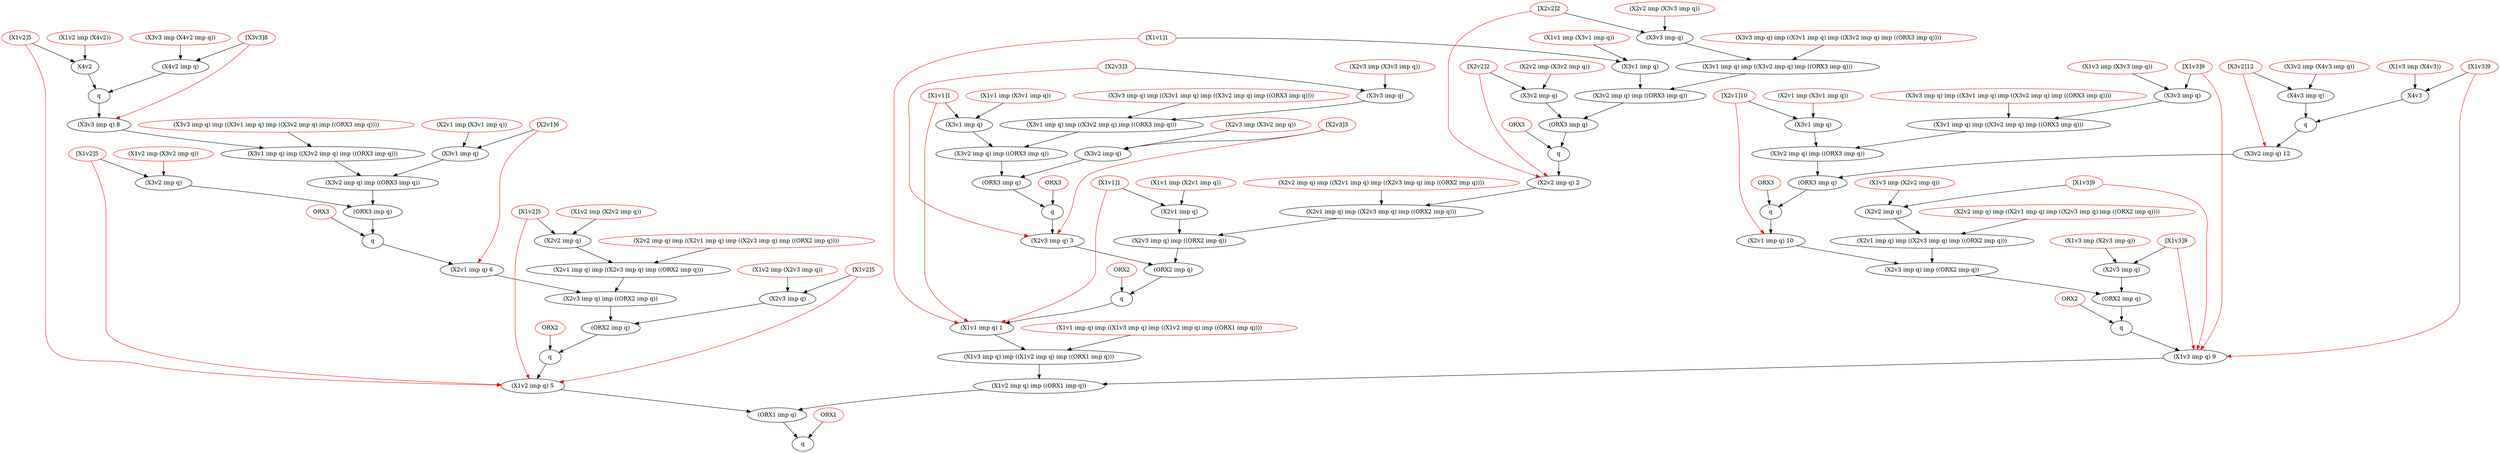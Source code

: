 digraph ArvoreProvaPetersen {
1 [color=red, label="[X1v1]1"];
2 [color=red, label="(X1v1 imp (X2v1 imp q))"];
3 [label="(X2v1 imp q)"];
1 -> 3;
2 -> 3;
5 [color=red, label="[X1v1]1"];
6 [color=red, label="(X1v1 imp (X3v1 imp q))"];
7 [label="(X3v1 imp q)"];
5 -> 7;
6 -> 7;
9 [color=red, label="[X2v2]2"];
10 [color=red, label="(X2v2 imp (X3v2 imp q))"];
11 [label="(X3v2 imp q)"];
9 -> 11;
10 -> 11;
13 [color=red, label="[X2v2]2"];
14 [color=red, label="(X2v2 imp (X3v3 imp q))"];
15 [label="(X3v3 imp q)"];
13 -> 15;
14 -> 15;
16 [label="(ORX3 imp q)"];
17 -> 16;
11 -> 16;
17 [label="(X3v2 imp q) imp ((ORX3 imp q))"];
17 [label="(X3v2 imp q) imp ((ORX3 imp q))"];
18 -> 17;
7 -> 17;
18 [label="(X3v1 imp q) imp ((X3v2 imp q) imp ((ORX3 imp q)))"];
18 [label="(X3v1 imp q) imp ((X3v2 imp q) imp ((ORX3 imp q)))"];
19 [color=red, label="(X3v3 imp q) imp ((X3v1 imp q) imp ((X3v2 imp q) imp ((ORX3 imp q))))"];
19 -> 18;
15 -> 18;
20 [color=red, label=ORX3];
21 [label=q];
20 -> 21;
16 -> 21;
22 [label="(X2v2 imp q) 2"];
21 -> 22;
23 [color=red, label="[X1v1]1"];
24 [color=red, label="(X1v1 imp (X3v1 imp q))"];
25 [label="(X3v1 imp q)"];
23 -> 25;
24 -> 25;
27 [color=red, label="[X2v3]3"];
28 [color=red, label="(X2v3 imp (X3v2 imp q))"];
29 [label="(X3v2 imp q)"];
27 -> 29;
28 -> 29;
30 [color=red, label="[X2v3]3"];
31 [color=red, label="(X2v3 imp (X3v3 imp q))"];
32 [label="(X3v3 imp q)"];
30 -> 32;
31 -> 32;
34 [label="(ORX3 imp q)"];
35 -> 34;
29 -> 34;
35 [label="(X3v2 imp q) imp ((ORX3 imp q))"];
35 [label="(X3v2 imp q) imp ((ORX3 imp q))"];
36 -> 35;
25 -> 35;
36 [label="(X3v1 imp q) imp ((X3v2 imp q) imp ((ORX3 imp q)))"];
36 [label="(X3v1 imp q) imp ((X3v2 imp q) imp ((ORX3 imp q)))"];
37 [color=red, label="(X3v3 imp q) imp ((X3v1 imp q) imp ((X3v2 imp q) imp ((ORX3 imp q))))"];
37 -> 36;
32 -> 36;
38 [color=red, label=ORX3];
39 [label=q];
38 -> 39;
34 -> 39;
40 [label="(X2v3 imp q) 3"];
39 -> 40;
41 [label="(ORX2 imp q)"];
42 -> 41;
40 -> 41;
42 [label="(X2v3 imp q) imp ((ORX2 imp q))"];
42 [label="(X2v3 imp q) imp ((ORX2 imp q))"];
43 -> 42;
3 -> 42;
43 [label="(X2v1 imp q) imp ((X2v3 imp q) imp ((ORX2 imp q)))"];
43 [label="(X2v1 imp q) imp ((X2v3 imp q) imp ((ORX2 imp q)))"];
44 [color=red, label="(X2v2 imp q) imp ((X2v1 imp q) imp ((X2v3 imp q) imp ((ORX2 imp q))))"];
44 -> 43;
22 -> 43;
45 [color=red, label=ORX2];
46 [label=q];
45 -> 46;
41 -> 46;
47 [label="(X1v1 imp q) 1"];
46 -> 47;
48 [color=red, label="[X2v1]6"];
49 [color=red, label="(X2v1 imp (X3v1 imp q))"];
50 [label="(X3v1 imp q)"];
48 -> 50;
49 -> 50;
52 [color=red, label="[X1v2]5"];
53 [color=red, label="(X1v2 imp (X3v2 imp q))"];
54 [label="(X3v2 imp q)"];
52 -> 54;
53 -> 54;
56 [color=red, label="[X1v2]5"];
57 [color=red, label="(X1v2 imp (X4v2))"];
58 [label=X4v2];
56 -> 58;
57 -> 58;
62 [label=q];
63 [label="(X3v3 imp q) 8"];
61 [label="(X4v2 imp q)"];
59 [color=red, label="[X3v3]8"];
60 [color=red, label="(X3v3 imp (X4v2 imp q))"];
59 -> 61;
60 -> 61;
58 -> 62;
61 -> 62;
62 -> 63;
64 [label="(ORX3 imp q)"];
65 -> 64;
54 -> 64;
65 [label="(X3v2 imp q) imp ((ORX3 imp q))"];
65 [label="(X3v2 imp q) imp ((ORX3 imp q))"];
66 -> 65;
50 -> 65;
66 [label="(X3v1 imp q) imp ((X3v2 imp q) imp ((ORX3 imp q)))"];
66 [label="(X3v1 imp q) imp ((X3v2 imp q) imp ((ORX3 imp q)))"];
67 [color=red, label="(X3v3 imp q) imp ((X3v1 imp q) imp ((X3v2 imp q) imp ((ORX3 imp q))))"];
67 -> 66;
63 -> 66;
68 [color=red, label=ORX3];
69 [label=q];
68 -> 69;
64 -> 69;
70 [label="(X2v1 imp q) 6"];
69 -> 70;
71 [color=red, label="[X1v2]5"];
72 [color=red, label="(X1v2 imp (X2v2 imp q))"];
73 [label="(X2v2 imp q)"];
71 -> 73;
72 -> 73;
75 [color=red, label="[X1v2]5"];
76 [color=red, label="(X1v2 imp (X2v3 imp q))"];
77 [label="(X2v3 imp q)"];
75 -> 77;
76 -> 77;
78 [label="(ORX2 imp q)"];
79 -> 78;
77 -> 78;
79 [label="(X2v3 imp q) imp ((ORX2 imp q))"];
79 [label="(X2v3 imp q) imp ((ORX2 imp q))"];
80 -> 79;
70 -> 79;
80 [label="(X2v1 imp q) imp ((X2v3 imp q) imp ((ORX2 imp q)))"];
80 [label="(X2v1 imp q) imp ((X2v3 imp q) imp ((ORX2 imp q)))"];
81 [color=red, label="(X2v2 imp q) imp ((X2v1 imp q) imp ((X2v3 imp q) imp ((ORX2 imp q))))"];
81 -> 80;
73 -> 80;
82 [color=red, label=ORX2];
83 [label=q];
82 -> 83;
78 -> 83;
84 [label="(X1v2 imp q) 5"];
83 -> 84;
85 [color=red, label="[X2v1]10"];
86 [color=red, label="(X2v1 imp (X3v1 imp q))"];
87 [label="(X3v1 imp q)"];
85 -> 87;
86 -> 87;
89 [color=red, label="[X1v3]9"];
90 [color=red, label="(X1v3 imp (X4v3))"];
91 [label=X4v3];
89 -> 91;
90 -> 91;
95 [label=q];
96 [label="(X3v2 imp q) 12"];
94 [label="(X4v3 imp q)"];
92 [color=red, label="[X3v2]12"];
93 [color=red, label="(X3v2 imp (X4v3 imp q))"];
92 -> 94;
93 -> 94;
91 -> 95;
94 -> 95;
95 -> 96;
97 [color=red, label="[X1v3]9"];
98 [color=red, label="(X1v3 imp (X3v3 imp q))"];
99 [label="(X3v3 imp q)"];
97 -> 99;
98 -> 99;
101 [label="(ORX3 imp q)"];
102 -> 101;
96 -> 101;
102 [label="(X3v2 imp q) imp ((ORX3 imp q))"];
102 [label="(X3v2 imp q) imp ((ORX3 imp q))"];
103 -> 102;
87 -> 102;
103 [label="(X3v1 imp q) imp ((X3v2 imp q) imp ((ORX3 imp q)))"];
103 [label="(X3v1 imp q) imp ((X3v2 imp q) imp ((ORX3 imp q)))"];
104 [color=red, label="(X3v3 imp q) imp ((X3v1 imp q) imp ((X3v2 imp q) imp ((ORX3 imp q))))"];
104 -> 103;
99 -> 103;
105 [color=red, label=ORX3];
106 [label=q];
105 -> 106;
101 -> 106;
107 [label="(X2v1 imp q) 10"];
106 -> 107;
108 [color=red, label="[X1v3]9"];
109 [color=red, label="(X1v3 imp (X2v2 imp q))"];
110 [label="(X2v2 imp q)"];
108 -> 110;
109 -> 110;
111 [color=red, label="[X1v3]9"];
112 [color=red, label="(X1v3 imp (X2v3 imp q))"];
113 [label="(X2v3 imp q)"];
111 -> 113;
112 -> 113;
115 [label="(ORX2 imp q)"];
116 -> 115;
113 -> 115;
116 [label="(X2v3 imp q) imp ((ORX2 imp q))"];
116 [label="(X2v3 imp q) imp ((ORX2 imp q))"];
117 -> 116;
107 -> 116;
117 [label="(X2v1 imp q) imp ((X2v3 imp q) imp ((ORX2 imp q)))"];
117 [label="(X2v1 imp q) imp ((X2v3 imp q) imp ((ORX2 imp q)))"];
118 [color=red, label="(X2v2 imp q) imp ((X2v1 imp q) imp ((X2v3 imp q) imp ((ORX2 imp q))))"];
118 -> 117;
110 -> 117;
119 [color=red, label=ORX2];
120 [label=q];
119 -> 120;
115 -> 120;
121 [label="(X1v3 imp q) 9"];
120 -> 121;
122 [label="(ORX1 imp q)"];
123 -> 122;
84 -> 122;
123 [label="(X1v2 imp q) imp ((ORX1 imp q))"];
123 [label="(X1v2 imp q) imp ((ORX1 imp q))"];
124 -> 123;
121 -> 123;
124 [label="(X1v3 imp q) imp ((X1v2 imp q) imp ((ORX1 imp q)))"];
124 [label="(X1v3 imp q) imp ((X1v2 imp q) imp ((ORX1 imp q)))"];
125 [color=red, label="(X1v1 imp q) imp ((X1v3 imp q) imp ((X1v2 imp q) imp ((ORX1 imp q))))"];
125 -> 124;
47 -> 124;
126 [color=red, label=ORX1];
127 [label=q];
126 -> 127;
122 -> 127;
85 -> 107  [color=red];
92 -> 96  [color=red];
23 -> 47  [color=red];
1 -> 47  [color=red];
5 -> 47  [color=red];
27 -> 40  [color=red];
30 -> 40  [color=red];
13 -> 22  [color=red];
9 -> 22  [color=red];
56 -> 84  [color=red];
52 -> 84  [color=red];
75 -> 84  [color=red];
71 -> 84  [color=red];
48 -> 70  [color=red];
89 -> 121  [color=red];
111 -> 121  [color=red];
108 -> 121  [color=red];
97 -> 121  [color=red];
59 -> 63  [color=red];
}
